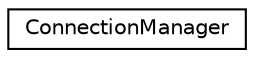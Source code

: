 digraph "Representación gráfica de la clase"
{
 // LATEX_PDF_SIZE
  edge [fontname="Helvetica",fontsize="10",labelfontname="Helvetica",labelfontsize="10"];
  node [fontname="Helvetica",fontsize="10",shape=record];
  rankdir="LR";
  Node0 [label="ConnectionManager",height=0.2,width=0.4,color="black", fillcolor="white", style="filled",URL="$classConnectionManager.html",tooltip=" "];
}
